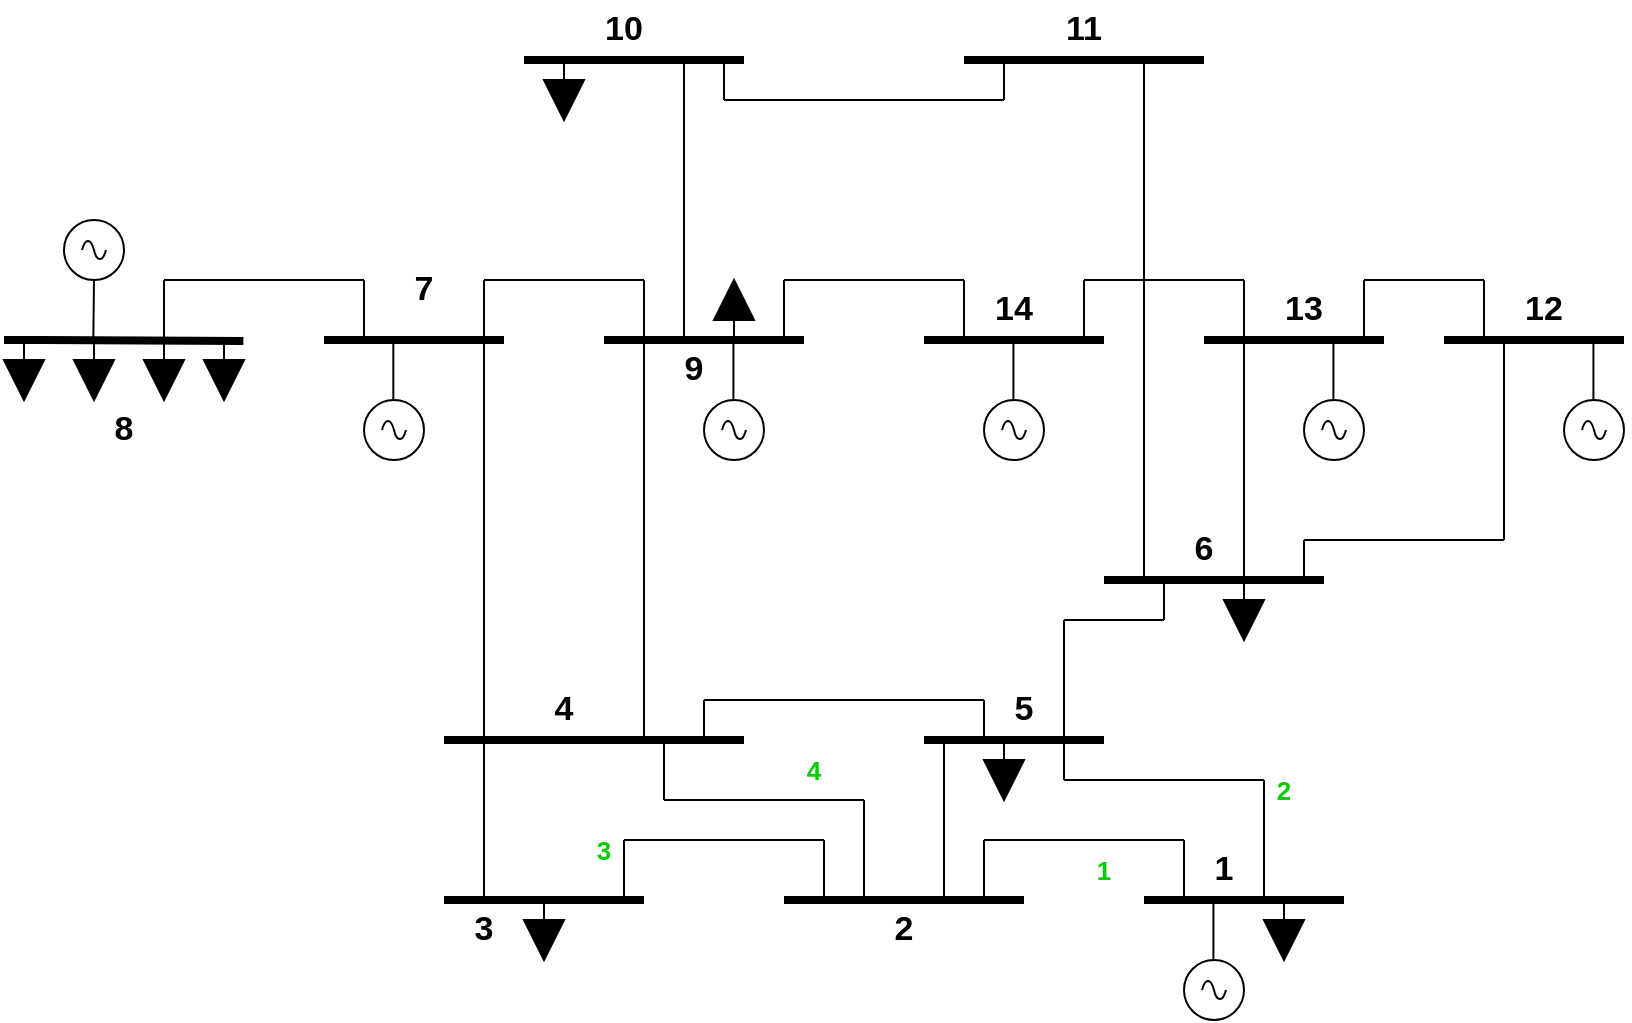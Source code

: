 <mxfile version="24.7.16">
  <diagram name="Page-1" id="MCJCePtegZ_ERTGmZGex">
    <mxGraphModel dx="395" dy="430" grid="1" gridSize="10" guides="1" tooltips="1" connect="1" arrows="1" fold="1" page="1" pageScale="1" pageWidth="850" pageHeight="1100" math="0" shadow="0">
      <root>
        <mxCell id="0" />
        <mxCell id="1" parent="0" />
        <mxCell id="rkJDHvAUb3MoYXNQWv_N-1" value="" style="endArrow=none;html=1;rounded=0;strokeWidth=4;" parent="1" edge="1">
          <mxGeometry width="50" height="50" relative="1" as="geometry">
            <mxPoint x="180" y="480" as="sourcePoint" />
            <mxPoint x="270" y="480" as="targetPoint" />
          </mxGeometry>
        </mxCell>
        <mxCell id="rkJDHvAUb3MoYXNQWv_N-2" value="" style="endArrow=none;html=1;rounded=0;strokeWidth=4;" parent="1" edge="1">
          <mxGeometry width="50" height="50" relative="1" as="geometry">
            <mxPoint x="280" y="340" as="sourcePoint" />
            <mxPoint x="390" y="340" as="targetPoint" />
          </mxGeometry>
        </mxCell>
        <mxCell id="rkJDHvAUb3MoYXNQWv_N-3" value="" style="endArrow=none;html=1;rounded=0;strokeWidth=4;" parent="1" edge="1">
          <mxGeometry width="50" height="50" relative="1" as="geometry">
            <mxPoint x="500" y="340" as="sourcePoint" />
            <mxPoint x="620" y="340" as="targetPoint" />
          </mxGeometry>
        </mxCell>
        <mxCell id="rkJDHvAUb3MoYXNQWv_N-4" value="" style="endArrow=none;html=1;rounded=0;strokeWidth=4;entryX=0.323;entryY=0.012;entryDx=0;entryDy=0;entryPerimeter=0;" parent="1" edge="1">
          <mxGeometry width="50" height="50" relative="1" as="geometry">
            <mxPoint x="40" y="480" as="sourcePoint" />
            <mxPoint x="139.69" y="480.48" as="targetPoint" />
            <Array as="points">
              <mxPoint x="20" y="480" />
              <mxPoint x="40" y="480" />
            </Array>
          </mxGeometry>
        </mxCell>
        <mxCell id="rkJDHvAUb3MoYXNQWv_N-5" value="" style="endArrow=none;html=1;rounded=0;strokeWidth=4;" parent="1" edge="1">
          <mxGeometry width="50" height="50" relative="1" as="geometry">
            <mxPoint x="320" y="480" as="sourcePoint" />
            <mxPoint x="420" y="480" as="targetPoint" />
          </mxGeometry>
        </mxCell>
        <mxCell id="rkJDHvAUb3MoYXNQWv_N-6" value="" style="endArrow=none;html=1;rounded=0;strokeWidth=4;" parent="1" edge="1">
          <mxGeometry width="50" height="50" relative="1" as="geometry">
            <mxPoint x="480" y="480" as="sourcePoint" />
            <mxPoint x="570" y="480" as="targetPoint" />
          </mxGeometry>
        </mxCell>
        <mxCell id="rkJDHvAUb3MoYXNQWv_N-7" value="" style="endArrow=none;html=1;rounded=0;strokeWidth=4;" parent="1" edge="1">
          <mxGeometry width="50" height="50" relative="1" as="geometry">
            <mxPoint x="620" y="480" as="sourcePoint" />
            <mxPoint x="710" y="480" as="targetPoint" />
          </mxGeometry>
        </mxCell>
        <mxCell id="rkJDHvAUb3MoYXNQWv_N-8" value="" style="endArrow=none;html=1;rounded=0;strokeWidth=4;" parent="1" edge="1">
          <mxGeometry width="50" height="50" relative="1" as="geometry">
            <mxPoint x="740" y="480" as="sourcePoint" />
            <mxPoint x="830" y="480" as="targetPoint" />
          </mxGeometry>
        </mxCell>
        <mxCell id="rkJDHvAUb3MoYXNQWv_N-9" value="" style="endArrow=none;html=1;rounded=0;strokeWidth=4;" parent="1" edge="1">
          <mxGeometry width="50" height="50" relative="1" as="geometry">
            <mxPoint x="240" y="680" as="sourcePoint" />
            <mxPoint x="390" y="680" as="targetPoint" />
          </mxGeometry>
        </mxCell>
        <mxCell id="rkJDHvAUb3MoYXNQWv_N-10" value="" style="endArrow=none;html=1;rounded=0;strokeWidth=4;" parent="1" edge="1">
          <mxGeometry width="50" height="50" relative="1" as="geometry">
            <mxPoint x="480" y="680" as="sourcePoint" />
            <mxPoint x="570" y="680" as="targetPoint" />
          </mxGeometry>
        </mxCell>
        <mxCell id="rkJDHvAUb3MoYXNQWv_N-11" value="" style="endArrow=none;html=1;rounded=0;strokeWidth=4;" parent="1" edge="1">
          <mxGeometry width="50" height="50" relative="1" as="geometry">
            <mxPoint x="240" y="760" as="sourcePoint" />
            <mxPoint x="340" y="760" as="targetPoint" />
          </mxGeometry>
        </mxCell>
        <mxCell id="rkJDHvAUb3MoYXNQWv_N-12" value="" style="endArrow=none;html=1;rounded=0;strokeWidth=4;" parent="1" edge="1">
          <mxGeometry width="50" height="50" relative="1" as="geometry">
            <mxPoint x="410" y="760" as="sourcePoint" />
            <mxPoint x="530" y="760" as="targetPoint" />
          </mxGeometry>
        </mxCell>
        <mxCell id="rkJDHvAUb3MoYXNQWv_N-13" value="" style="endArrow=none;html=1;rounded=0;strokeWidth=4;" parent="1" edge="1">
          <mxGeometry width="50" height="50" relative="1" as="geometry">
            <mxPoint x="590" y="760" as="sourcePoint" />
            <mxPoint x="690" y="760" as="targetPoint" />
          </mxGeometry>
        </mxCell>
        <mxCell id="rkJDHvAUb3MoYXNQWv_N-14" value="" style="endArrow=none;html=1;rounded=0;strokeWidth=4;" parent="1" edge="1">
          <mxGeometry width="50" height="50" relative="1" as="geometry">
            <mxPoint x="570" y="600" as="sourcePoint" />
            <mxPoint x="680" y="600" as="targetPoint" />
          </mxGeometry>
        </mxCell>
        <mxCell id="rkJDHvAUb3MoYXNQWv_N-15" value="" style="endArrow=none;html=1;strokeWidth=1;rounded=0;" parent="1" edge="1">
          <mxGeometry width="100" relative="1" as="geometry">
            <mxPoint x="260" y="680" as="sourcePoint" />
            <mxPoint x="260" y="480" as="targetPoint" />
          </mxGeometry>
        </mxCell>
        <mxCell id="rkJDHvAUb3MoYXNQWv_N-16" value="" style="endArrow=none;html=1;strokeWidth=1;rounded=0;" parent="1" edge="1">
          <mxGeometry width="100" relative="1" as="geometry">
            <mxPoint x="340" y="680" as="sourcePoint" />
            <mxPoint x="340" y="480" as="targetPoint" />
          </mxGeometry>
        </mxCell>
        <mxCell id="rkJDHvAUb3MoYXNQWv_N-17" value="" style="endArrow=none;html=1;strokeWidth=1;rounded=0;" parent="1" edge="1">
          <mxGeometry width="100" relative="1" as="geometry">
            <mxPoint x="370" y="660" as="sourcePoint" />
            <mxPoint x="510" y="660" as="targetPoint" />
          </mxGeometry>
        </mxCell>
        <mxCell id="rkJDHvAUb3MoYXNQWv_N-18" value="" style="endArrow=none;html=1;strokeWidth=1;rounded=0;" parent="1" edge="1">
          <mxGeometry width="100" relative="1" as="geometry">
            <mxPoint x="370" y="660" as="sourcePoint" />
            <mxPoint x="370" y="680" as="targetPoint" />
          </mxGeometry>
        </mxCell>
        <mxCell id="rkJDHvAUb3MoYXNQWv_N-19" value="" style="endArrow=none;html=1;strokeWidth=1;rounded=0;" parent="1" edge="1">
          <mxGeometry width="100" relative="1" as="geometry">
            <mxPoint x="510" y="660" as="sourcePoint" />
            <mxPoint x="510" y="680" as="targetPoint" />
          </mxGeometry>
        </mxCell>
        <mxCell id="rkJDHvAUb3MoYXNQWv_N-20" value="" style="endArrow=none;html=1;strokeWidth=1;rounded=0;" parent="1" edge="1">
          <mxGeometry width="100" relative="1" as="geometry">
            <mxPoint x="550" y="680" as="sourcePoint" />
            <mxPoint x="550" y="620" as="targetPoint" />
          </mxGeometry>
        </mxCell>
        <mxCell id="rkJDHvAUb3MoYXNQWv_N-21" value="" style="endArrow=none;html=1;strokeWidth=1;rounded=0;" parent="1" edge="1">
          <mxGeometry width="100" relative="1" as="geometry">
            <mxPoint x="550" y="620" as="sourcePoint" />
            <mxPoint x="600" y="620" as="targetPoint" />
          </mxGeometry>
        </mxCell>
        <mxCell id="rkJDHvAUb3MoYXNQWv_N-22" value="" style="endArrow=none;html=1;strokeWidth=1;rounded=0;" parent="1" edge="1">
          <mxGeometry width="100" relative="1" as="geometry">
            <mxPoint x="600" y="600" as="sourcePoint" />
            <mxPoint x="600" y="620" as="targetPoint" />
          </mxGeometry>
        </mxCell>
        <mxCell id="rkJDHvAUb3MoYXNQWv_N-23" value="" style="endArrow=none;html=1;strokeWidth=1;rounded=0;" parent="1" edge="1">
          <mxGeometry width="100" relative="1" as="geometry">
            <mxPoint x="260" y="680" as="sourcePoint" />
            <mxPoint x="260" y="760" as="targetPoint" />
          </mxGeometry>
        </mxCell>
        <mxCell id="rkJDHvAUb3MoYXNQWv_N-24" value="" style="endArrow=none;html=1;strokeWidth=1;rounded=0;" parent="1" edge="1">
          <mxGeometry width="100" relative="1" as="geometry">
            <mxPoint x="330" y="730" as="sourcePoint" />
            <mxPoint x="430" y="730" as="targetPoint" />
          </mxGeometry>
        </mxCell>
        <mxCell id="rkJDHvAUb3MoYXNQWv_N-25" value="" style="endArrow=none;html=1;strokeWidth=1;rounded=0;" parent="1" edge="1">
          <mxGeometry width="100" relative="1" as="geometry">
            <mxPoint x="330" y="760" as="sourcePoint" />
            <mxPoint x="330" y="730" as="targetPoint" />
          </mxGeometry>
        </mxCell>
        <mxCell id="rkJDHvAUb3MoYXNQWv_N-26" value="" style="endArrow=none;html=1;strokeWidth=1;rounded=0;" parent="1" edge="1">
          <mxGeometry width="100" relative="1" as="geometry">
            <mxPoint x="430" y="730" as="sourcePoint" />
            <mxPoint x="430" y="760" as="targetPoint" />
          </mxGeometry>
        </mxCell>
        <mxCell id="rkJDHvAUb3MoYXNQWv_N-27" value="" style="endArrow=none;html=1;strokeWidth=1;rounded=0;" parent="1" edge="1">
          <mxGeometry width="100" relative="1" as="geometry">
            <mxPoint x="510" y="730" as="sourcePoint" />
            <mxPoint x="610" y="730" as="targetPoint" />
          </mxGeometry>
        </mxCell>
        <mxCell id="rkJDHvAUb3MoYXNQWv_N-28" value="" style="endArrow=none;html=1;strokeWidth=1;rounded=0;" parent="1" edge="1">
          <mxGeometry width="100" relative="1" as="geometry">
            <mxPoint x="510" y="730" as="sourcePoint" />
            <mxPoint x="510" y="760" as="targetPoint" />
          </mxGeometry>
        </mxCell>
        <mxCell id="rkJDHvAUb3MoYXNQWv_N-29" value="" style="endArrow=none;html=1;strokeWidth=1;rounded=0;" parent="1" edge="1">
          <mxGeometry width="100" relative="1" as="geometry">
            <mxPoint x="610" y="760" as="sourcePoint" />
            <mxPoint x="610" y="730" as="targetPoint" />
          </mxGeometry>
        </mxCell>
        <mxCell id="rkJDHvAUb3MoYXNQWv_N-30" value="" style="endArrow=none;html=1;strokeWidth=1;rounded=0;" parent="1" edge="1">
          <mxGeometry width="100" relative="1" as="geometry">
            <mxPoint x="550" y="700" as="sourcePoint" />
            <mxPoint x="650" y="700" as="targetPoint" />
          </mxGeometry>
        </mxCell>
        <mxCell id="rkJDHvAUb3MoYXNQWv_N-31" value="" style="endArrow=none;html=1;strokeWidth=1;rounded=0;" parent="1" edge="1">
          <mxGeometry width="100" relative="1" as="geometry">
            <mxPoint x="550" y="700" as="sourcePoint" />
            <mxPoint x="550" y="680" as="targetPoint" />
          </mxGeometry>
        </mxCell>
        <mxCell id="rkJDHvAUb3MoYXNQWv_N-32" value="" style="endArrow=none;html=1;strokeWidth=1;rounded=0;" parent="1" edge="1">
          <mxGeometry width="100" relative="1" as="geometry">
            <mxPoint x="650" y="700" as="sourcePoint" />
            <mxPoint x="650" y="760" as="targetPoint" />
          </mxGeometry>
        </mxCell>
        <mxCell id="tF3BgDFh030w3Z4NxnlG-1" value="" style="endArrow=none;html=1;strokeWidth=1;rounded=0;" edge="1" parent="1">
          <mxGeometry width="100" relative="1" as="geometry">
            <mxPoint x="450" y="710" as="sourcePoint" />
            <mxPoint x="450" y="760" as="targetPoint" />
          </mxGeometry>
        </mxCell>
        <mxCell id="tF3BgDFh030w3Z4NxnlG-2" value="" style="endArrow=none;html=1;strokeWidth=1;rounded=0;" edge="1" parent="1">
          <mxGeometry width="100" relative="1" as="geometry">
            <mxPoint x="350" y="710" as="sourcePoint" />
            <mxPoint x="450" y="710" as="targetPoint" />
          </mxGeometry>
        </mxCell>
        <mxCell id="tF3BgDFh030w3Z4NxnlG-3" value="" style="endArrow=none;html=1;strokeWidth=1;rounded=0;" edge="1" parent="1">
          <mxGeometry width="100" relative="1" as="geometry">
            <mxPoint x="350" y="710" as="sourcePoint" />
            <mxPoint x="350" y="680" as="targetPoint" />
          </mxGeometry>
        </mxCell>
        <mxCell id="tF3BgDFh030w3Z4NxnlG-4" value="" style="endArrow=none;html=1;strokeWidth=1;rounded=0;" edge="1" parent="1">
          <mxGeometry width="100" relative="1" as="geometry">
            <mxPoint x="490" y="760" as="sourcePoint" />
            <mxPoint x="490" y="680" as="targetPoint" />
          </mxGeometry>
        </mxCell>
        <mxCell id="tF3BgDFh030w3Z4NxnlG-5" value="" style="endArrow=none;html=1;strokeWidth=1;rounded=0;" edge="1" parent="1">
          <mxGeometry width="100" relative="1" as="geometry">
            <mxPoint x="100" y="450" as="sourcePoint" />
            <mxPoint x="200" y="450" as="targetPoint" />
          </mxGeometry>
        </mxCell>
        <mxCell id="tF3BgDFh030w3Z4NxnlG-6" value="" style="endArrow=none;html=1;strokeWidth=1;rounded=0;" edge="1" parent="1">
          <mxGeometry width="100" relative="1" as="geometry">
            <mxPoint x="100" y="480" as="sourcePoint" />
            <mxPoint x="100" y="450" as="targetPoint" />
          </mxGeometry>
        </mxCell>
        <mxCell id="tF3BgDFh030w3Z4NxnlG-7" value="" style="endArrow=none;html=1;strokeWidth=1;rounded=0;" edge="1" parent="1">
          <mxGeometry width="100" relative="1" as="geometry">
            <mxPoint x="200" y="480" as="sourcePoint" />
            <mxPoint x="200" y="450" as="targetPoint" />
          </mxGeometry>
        </mxCell>
        <mxCell id="tF3BgDFh030w3Z4NxnlG-8" value="" style="endArrow=none;html=1;strokeWidth=1;rounded=0;" edge="1" parent="1">
          <mxGeometry width="100" relative="1" as="geometry">
            <mxPoint x="260" y="450" as="sourcePoint" />
            <mxPoint x="340" y="450" as="targetPoint" />
          </mxGeometry>
        </mxCell>
        <mxCell id="tF3BgDFh030w3Z4NxnlG-9" value="" style="endArrow=none;html=1;strokeWidth=1;rounded=0;" edge="1" parent="1">
          <mxGeometry width="100" relative="1" as="geometry">
            <mxPoint x="260" y="480" as="sourcePoint" />
            <mxPoint x="260" y="450" as="targetPoint" />
          </mxGeometry>
        </mxCell>
        <mxCell id="tF3BgDFh030w3Z4NxnlG-10" value="" style="endArrow=none;html=1;strokeWidth=1;rounded=0;" edge="1" parent="1">
          <mxGeometry width="100" relative="1" as="geometry">
            <mxPoint x="340" y="480" as="sourcePoint" />
            <mxPoint x="340" y="450" as="targetPoint" />
          </mxGeometry>
        </mxCell>
        <mxCell id="tF3BgDFh030w3Z4NxnlG-11" value="" style="endArrow=none;html=1;strokeWidth=1;rounded=0;" edge="1" parent="1">
          <mxGeometry width="100" relative="1" as="geometry">
            <mxPoint x="410" y="450" as="sourcePoint" />
            <mxPoint x="500" y="450" as="targetPoint" />
          </mxGeometry>
        </mxCell>
        <mxCell id="tF3BgDFh030w3Z4NxnlG-12" value="" style="endArrow=none;html=1;strokeWidth=1;rounded=0;" edge="1" parent="1">
          <mxGeometry width="100" relative="1" as="geometry">
            <mxPoint x="410" y="480" as="sourcePoint" />
            <mxPoint x="410" y="450" as="targetPoint" />
          </mxGeometry>
        </mxCell>
        <mxCell id="tF3BgDFh030w3Z4NxnlG-13" value="" style="endArrow=none;html=1;strokeWidth=1;rounded=0;" edge="1" parent="1">
          <mxGeometry width="100" relative="1" as="geometry">
            <mxPoint x="500" y="480" as="sourcePoint" />
            <mxPoint x="500" y="450" as="targetPoint" />
          </mxGeometry>
        </mxCell>
        <mxCell id="tF3BgDFh030w3Z4NxnlG-14" value="" style="endArrow=none;html=1;strokeWidth=1;rounded=0;" edge="1" parent="1">
          <mxGeometry width="100" relative="1" as="geometry">
            <mxPoint x="560" y="450" as="sourcePoint" />
            <mxPoint x="640" y="450" as="targetPoint" />
          </mxGeometry>
        </mxCell>
        <mxCell id="tF3BgDFh030w3Z4NxnlG-15" value="" style="endArrow=none;html=1;strokeWidth=1;rounded=0;" edge="1" parent="1">
          <mxGeometry width="100" relative="1" as="geometry">
            <mxPoint x="560" y="480" as="sourcePoint" />
            <mxPoint x="560" y="450" as="targetPoint" />
          </mxGeometry>
        </mxCell>
        <mxCell id="tF3BgDFh030w3Z4NxnlG-16" value="" style="endArrow=none;html=1;strokeWidth=1;rounded=0;" edge="1" parent="1">
          <mxGeometry width="100" relative="1" as="geometry">
            <mxPoint x="640" y="450" as="sourcePoint" />
            <mxPoint x="640" y="480" as="targetPoint" />
          </mxGeometry>
        </mxCell>
        <mxCell id="tF3BgDFh030w3Z4NxnlG-17" value="" style="endArrow=none;html=1;strokeWidth=1;rounded=0;" edge="1" parent="1">
          <mxGeometry width="100" relative="1" as="geometry">
            <mxPoint x="700" y="450" as="sourcePoint" />
            <mxPoint x="760" y="450" as="targetPoint" />
          </mxGeometry>
        </mxCell>
        <mxCell id="tF3BgDFh030w3Z4NxnlG-18" value="" style="endArrow=none;html=1;strokeWidth=1;rounded=0;" edge="1" parent="1">
          <mxGeometry width="100" relative="1" as="geometry">
            <mxPoint x="700" y="450" as="sourcePoint" />
            <mxPoint x="700" y="480" as="targetPoint" />
          </mxGeometry>
        </mxCell>
        <mxCell id="tF3BgDFh030w3Z4NxnlG-19" value="" style="endArrow=none;html=1;strokeWidth=1;rounded=0;" edge="1" parent="1">
          <mxGeometry width="100" relative="1" as="geometry">
            <mxPoint x="760" y="450" as="sourcePoint" />
            <mxPoint x="760" y="480" as="targetPoint" />
          </mxGeometry>
        </mxCell>
        <mxCell id="tF3BgDFh030w3Z4NxnlG-20" value="" style="endArrow=none;html=1;strokeWidth=1;rounded=0;" edge="1" parent="1">
          <mxGeometry width="100" relative="1" as="geometry">
            <mxPoint x="360" y="340" as="sourcePoint" />
            <mxPoint x="360" y="480" as="targetPoint" />
          </mxGeometry>
        </mxCell>
        <mxCell id="tF3BgDFh030w3Z4NxnlG-22" value="" style="endArrow=none;html=1;strokeWidth=1;rounded=0;" edge="1" parent="1">
          <mxGeometry width="100" relative="1" as="geometry">
            <mxPoint x="380" y="360" as="sourcePoint" />
            <mxPoint x="520" y="360" as="targetPoint" />
          </mxGeometry>
        </mxCell>
        <mxCell id="tF3BgDFh030w3Z4NxnlG-23" value="" style="endArrow=none;html=1;strokeWidth=1;rounded=0;" edge="1" parent="1">
          <mxGeometry width="100" relative="1" as="geometry">
            <mxPoint x="380" y="360" as="sourcePoint" />
            <mxPoint x="380" y="340" as="targetPoint" />
          </mxGeometry>
        </mxCell>
        <mxCell id="tF3BgDFh030w3Z4NxnlG-24" value="" style="endArrow=none;html=1;strokeWidth=1;rounded=0;" edge="1" parent="1">
          <mxGeometry width="100" relative="1" as="geometry">
            <mxPoint x="520" y="360" as="sourcePoint" />
            <mxPoint x="520" y="340" as="targetPoint" />
          </mxGeometry>
        </mxCell>
        <mxCell id="tF3BgDFh030w3Z4NxnlG-25" value="" style="endArrow=none;html=1;strokeWidth=1;rounded=0;" edge="1" parent="1">
          <mxGeometry width="100" relative="1" as="geometry">
            <mxPoint x="590" y="600" as="sourcePoint" />
            <mxPoint x="590" y="340" as="targetPoint" />
          </mxGeometry>
        </mxCell>
        <mxCell id="tF3BgDFh030w3Z4NxnlG-26" value="" style="endArrow=none;html=1;strokeWidth=1;rounded=0;" edge="1" parent="1">
          <mxGeometry width="100" relative="1" as="geometry">
            <mxPoint x="640" y="600" as="sourcePoint" />
            <mxPoint x="640" y="480" as="targetPoint" />
          </mxGeometry>
        </mxCell>
        <mxCell id="tF3BgDFh030w3Z4NxnlG-27" value="" style="endArrow=none;html=1;strokeWidth=1;rounded=0;" edge="1" parent="1">
          <mxGeometry width="100" relative="1" as="geometry">
            <mxPoint x="670" y="580" as="sourcePoint" />
            <mxPoint x="770" y="580" as="targetPoint" />
          </mxGeometry>
        </mxCell>
        <mxCell id="tF3BgDFh030w3Z4NxnlG-28" value="" style="endArrow=none;html=1;strokeWidth=1;rounded=0;" edge="1" parent="1">
          <mxGeometry width="100" relative="1" as="geometry">
            <mxPoint x="770" y="480" as="sourcePoint" />
            <mxPoint x="770" y="580" as="targetPoint" />
          </mxGeometry>
        </mxCell>
        <mxCell id="tF3BgDFh030w3Z4NxnlG-29" value="" style="endArrow=none;html=1;strokeWidth=1;rounded=0;" edge="1" parent="1">
          <mxGeometry width="100" relative="1" as="geometry">
            <mxPoint x="670" y="580" as="sourcePoint" />
            <mxPoint x="670" y="600" as="targetPoint" />
          </mxGeometry>
        </mxCell>
        <mxCell id="tF3BgDFh030w3Z4NxnlG-30" value="" style="pointerEvents=1;verticalLabelPosition=bottom;shadow=0;dashed=0;align=center;html=1;verticalAlign=top;shape=mxgraph.electrical.signal_sources.source;aspect=fixed;points=[[0.5,0,0],[1,0.5,0],[0.5,1,0],[0,0.5,0]];elSignalType=ac;" vertex="1" parent="1">
          <mxGeometry x="50" y="420" width="30" height="30" as="geometry" />
        </mxCell>
        <mxCell id="tF3BgDFh030w3Z4NxnlG-31" value="" style="pointerEvents=1;verticalLabelPosition=bottom;shadow=0;dashed=0;align=center;html=1;verticalAlign=top;shape=mxgraph.electrical.signal_sources.source;aspect=fixed;points=[[0.5,0,0],[1,0.5,0],[0.5,1,0],[0,0.5,0]];elSignalType=ac;" vertex="1" parent="1">
          <mxGeometry x="370" y="510" width="30" height="30" as="geometry" />
        </mxCell>
        <mxCell id="tF3BgDFh030w3Z4NxnlG-32" value="" style="pointerEvents=1;verticalLabelPosition=bottom;shadow=0;dashed=0;align=center;html=1;verticalAlign=top;shape=mxgraph.electrical.signal_sources.source;aspect=fixed;points=[[0.5,0,0],[1,0.5,0],[0.5,1,0],[0,0.5,0]];elSignalType=ac;" vertex="1" parent="1">
          <mxGeometry x="510" y="510" width="30" height="30" as="geometry" />
        </mxCell>
        <mxCell id="tF3BgDFh030w3Z4NxnlG-33" value="" style="pointerEvents=1;verticalLabelPosition=bottom;shadow=0;dashed=0;align=center;html=1;verticalAlign=top;shape=mxgraph.electrical.signal_sources.source;aspect=fixed;points=[[0.5,0,0],[1,0.5,0],[0.5,1,0],[0,0.5,0]];elSignalType=ac;" vertex="1" parent="1">
          <mxGeometry x="670" y="510" width="30" height="30" as="geometry" />
        </mxCell>
        <mxCell id="tF3BgDFh030w3Z4NxnlG-34" value="" style="pointerEvents=1;verticalLabelPosition=bottom;shadow=0;dashed=0;align=center;html=1;verticalAlign=top;shape=mxgraph.electrical.signal_sources.source;aspect=fixed;points=[[0.5,0,0],[1,0.5,0],[0.5,1,0],[0,0.5,0]];elSignalType=ac;" vertex="1" parent="1">
          <mxGeometry x="800" y="510" width="30" height="30" as="geometry" />
        </mxCell>
        <mxCell id="tF3BgDFh030w3Z4NxnlG-35" value="" style="pointerEvents=1;verticalLabelPosition=bottom;shadow=0;dashed=0;align=center;html=1;verticalAlign=top;shape=mxgraph.electrical.signal_sources.source;aspect=fixed;points=[[0.5,0,0],[1,0.5,0],[0.5,1,0],[0,0.5,0]];elSignalType=ac;" vertex="1" parent="1">
          <mxGeometry x="200" y="510" width="30" height="30" as="geometry" />
        </mxCell>
        <mxCell id="tF3BgDFh030w3Z4NxnlG-36" value="" style="pointerEvents=1;verticalLabelPosition=bottom;shadow=0;dashed=0;align=center;html=1;verticalAlign=top;shape=mxgraph.electrical.signal_sources.source;aspect=fixed;points=[[0.5,0,0],[1,0.5,0],[0.5,1,0],[0,0.5,0]];elSignalType=ac;" vertex="1" parent="1">
          <mxGeometry x="610" y="790" width="30" height="30" as="geometry" />
        </mxCell>
        <mxCell id="tF3BgDFh030w3Z4NxnlG-37" value="" style="endArrow=none;html=1;strokeWidth=1;rounded=0;exitX=0.5;exitY=1;exitDx=0;exitDy=0;exitPerimeter=0;" edge="1" parent="1" source="tF3BgDFh030w3Z4NxnlG-30">
          <mxGeometry width="100" relative="1" as="geometry">
            <mxPoint x="64.66" y="510" as="sourcePoint" />
            <mxPoint x="64.66" y="480" as="targetPoint" />
          </mxGeometry>
        </mxCell>
        <mxCell id="tF3BgDFh030w3Z4NxnlG-38" value="" style="endArrow=none;html=1;strokeWidth=1;rounded=0;" edge="1" parent="1">
          <mxGeometry width="100" relative="1" as="geometry">
            <mxPoint x="214.66" y="510" as="sourcePoint" />
            <mxPoint x="214.66" y="480" as="targetPoint" />
          </mxGeometry>
        </mxCell>
        <mxCell id="tF3BgDFh030w3Z4NxnlG-39" value="" style="endArrow=none;html=1;strokeWidth=1;rounded=0;" edge="1" parent="1">
          <mxGeometry width="100" relative="1" as="geometry">
            <mxPoint x="384.71" y="510" as="sourcePoint" />
            <mxPoint x="384.71" y="480" as="targetPoint" />
          </mxGeometry>
        </mxCell>
        <mxCell id="tF3BgDFh030w3Z4NxnlG-40" value="" style="endArrow=none;html=1;strokeWidth=1;rounded=0;" edge="1" parent="1">
          <mxGeometry width="100" relative="1" as="geometry">
            <mxPoint x="524.71" y="510" as="sourcePoint" />
            <mxPoint x="524.71" y="480" as="targetPoint" />
          </mxGeometry>
        </mxCell>
        <mxCell id="tF3BgDFh030w3Z4NxnlG-41" value="" style="endArrow=none;html=1;strokeWidth=1;rounded=0;" edge="1" parent="1">
          <mxGeometry width="100" relative="1" as="geometry">
            <mxPoint x="684.71" y="510" as="sourcePoint" />
            <mxPoint x="684.71" y="480" as="targetPoint" />
          </mxGeometry>
        </mxCell>
        <mxCell id="tF3BgDFh030w3Z4NxnlG-42" value="" style="endArrow=none;html=1;strokeWidth=1;rounded=0;" edge="1" parent="1">
          <mxGeometry width="100" relative="1" as="geometry">
            <mxPoint x="814.71" y="510" as="sourcePoint" />
            <mxPoint x="814.71" y="480" as="targetPoint" />
          </mxGeometry>
        </mxCell>
        <mxCell id="tF3BgDFh030w3Z4NxnlG-43" value="" style="endArrow=none;html=1;strokeWidth=1;rounded=0;" edge="1" parent="1">
          <mxGeometry width="100" relative="1" as="geometry">
            <mxPoint x="624.71" y="790" as="sourcePoint" />
            <mxPoint x="624.71" y="760" as="targetPoint" />
          </mxGeometry>
        </mxCell>
        <mxCell id="tF3BgDFh030w3Z4NxnlG-44" value="" style="pointerEvents=1;verticalLabelPosition=bottom;shadow=0;dashed=0;align=center;html=1;verticalAlign=top;shape=mxgraph.electrical.signal_sources.signal_ground;direction=east;fillColor=#000000;" vertex="1" parent="1">
          <mxGeometry x="290" y="340" width="20" height="30" as="geometry" />
        </mxCell>
        <mxCell id="tF3BgDFh030w3Z4NxnlG-46" value="" style="pointerEvents=1;verticalLabelPosition=bottom;shadow=0;dashed=0;align=center;html=1;verticalAlign=top;shape=mxgraph.electrical.signal_sources.signal_ground;direction=west;fillColor=#000000;" vertex="1" parent="1">
          <mxGeometry x="375" y="450" width="20" height="30" as="geometry" />
        </mxCell>
        <mxCell id="tF3BgDFh030w3Z4NxnlG-47" value="" style="pointerEvents=1;verticalLabelPosition=bottom;shadow=0;dashed=0;align=center;html=1;verticalAlign=top;shape=mxgraph.electrical.signal_sources.signal_ground;direction=east;fillColor=#000000;" vertex="1" parent="1">
          <mxGeometry x="630" y="600" width="20" height="30" as="geometry" />
        </mxCell>
        <mxCell id="tF3BgDFh030w3Z4NxnlG-48" value="" style="pointerEvents=1;verticalLabelPosition=bottom;shadow=0;dashed=0;align=center;html=1;verticalAlign=top;shape=mxgraph.electrical.signal_sources.signal_ground;direction=east;fillColor=#000000;" vertex="1" parent="1">
          <mxGeometry x="510" y="680" width="20" height="30" as="geometry" />
        </mxCell>
        <mxCell id="tF3BgDFh030w3Z4NxnlG-49" value="" style="pointerEvents=1;verticalLabelPosition=bottom;shadow=0;dashed=0;align=center;html=1;verticalAlign=top;shape=mxgraph.electrical.signal_sources.signal_ground;direction=east;fillColor=#000000;" vertex="1" parent="1">
          <mxGeometry x="280" y="760" width="20" height="30" as="geometry" />
        </mxCell>
        <mxCell id="tF3BgDFh030w3Z4NxnlG-50" value="" style="pointerEvents=1;verticalLabelPosition=bottom;shadow=0;dashed=0;align=center;html=1;verticalAlign=top;shape=mxgraph.electrical.signal_sources.signal_ground;direction=east;fillColor=#000000;" vertex="1" parent="1">
          <mxGeometry x="650" y="760" width="20" height="30" as="geometry" />
        </mxCell>
        <mxCell id="tF3BgDFh030w3Z4NxnlG-51" value="" style="pointerEvents=1;verticalLabelPosition=bottom;shadow=0;dashed=0;align=center;html=1;verticalAlign=top;shape=mxgraph.electrical.signal_sources.signal_ground;direction=east;fillColor=#000000;" vertex="1" parent="1">
          <mxGeometry x="20" y="480" width="20" height="30" as="geometry" />
        </mxCell>
        <mxCell id="tF3BgDFh030w3Z4NxnlG-52" value="" style="pointerEvents=1;verticalLabelPosition=bottom;shadow=0;dashed=0;align=center;html=1;verticalAlign=top;shape=mxgraph.electrical.signal_sources.signal_ground;direction=east;fillColor=#000000;" vertex="1" parent="1">
          <mxGeometry x="55" y="480" width="20" height="30" as="geometry" />
        </mxCell>
        <mxCell id="tF3BgDFh030w3Z4NxnlG-53" value="" style="pointerEvents=1;verticalLabelPosition=bottom;shadow=0;dashed=0;align=center;html=1;verticalAlign=top;shape=mxgraph.electrical.signal_sources.signal_ground;direction=east;fillColor=#000000;" vertex="1" parent="1">
          <mxGeometry x="90" y="480" width="20" height="30" as="geometry" />
        </mxCell>
        <mxCell id="tF3BgDFh030w3Z4NxnlG-56" value="" style="pointerEvents=1;verticalLabelPosition=bottom;shadow=0;dashed=0;align=center;html=1;verticalAlign=top;shape=mxgraph.electrical.signal_sources.signal_ground;direction=east;fillColor=#000000;" vertex="1" parent="1">
          <mxGeometry x="120" y="480" width="20" height="30" as="geometry" />
        </mxCell>
        <mxCell id="tF3BgDFh030w3Z4NxnlG-57" value="8" style="text;strokeColor=none;align=center;fillColor=none;html=1;verticalAlign=middle;whiteSpace=wrap;rounded=0;fontStyle=1;fontSize=17;" vertex="1" parent="1">
          <mxGeometry x="50" y="510" width="60" height="30" as="geometry" />
        </mxCell>
        <mxCell id="tF3BgDFh030w3Z4NxnlG-59" value="7" style="text;strokeColor=none;align=center;fillColor=none;html=1;verticalAlign=middle;whiteSpace=wrap;rounded=0;fontStyle=1;fontSize=17;" vertex="1" parent="1">
          <mxGeometry x="200" y="440" width="60" height="30" as="geometry" />
        </mxCell>
        <mxCell id="tF3BgDFh030w3Z4NxnlG-60" value="9" style="text;strokeColor=none;align=center;fillColor=none;html=1;verticalAlign=middle;whiteSpace=wrap;rounded=0;fontStyle=1;fontSize=17;" vertex="1" parent="1">
          <mxGeometry x="335" y="480" width="60" height="30" as="geometry" />
        </mxCell>
        <mxCell id="tF3BgDFh030w3Z4NxnlG-61" value="14" style="text;strokeColor=none;align=center;fillColor=none;html=1;verticalAlign=middle;whiteSpace=wrap;rounded=0;fontStyle=1;fontSize=17;" vertex="1" parent="1">
          <mxGeometry x="495" y="450" width="60" height="30" as="geometry" />
        </mxCell>
        <mxCell id="tF3BgDFh030w3Z4NxnlG-62" value="13" style="text;strokeColor=none;align=center;fillColor=none;html=1;verticalAlign=middle;whiteSpace=wrap;rounded=0;fontStyle=1;fontSize=17;" vertex="1" parent="1">
          <mxGeometry x="640" y="450" width="60" height="30" as="geometry" />
        </mxCell>
        <mxCell id="tF3BgDFh030w3Z4NxnlG-63" value="12" style="text;strokeColor=none;align=center;fillColor=none;html=1;verticalAlign=middle;whiteSpace=wrap;rounded=0;fontStyle=1;fontSize=17;" vertex="1" parent="1">
          <mxGeometry x="760" y="450" width="60" height="30" as="geometry" />
        </mxCell>
        <mxCell id="tF3BgDFh030w3Z4NxnlG-65" value="6" style="text;strokeColor=none;align=center;fillColor=none;html=1;verticalAlign=middle;whiteSpace=wrap;rounded=0;fontStyle=1;fontSize=17;" vertex="1" parent="1">
          <mxGeometry x="590" y="570" width="60" height="30" as="geometry" />
        </mxCell>
        <mxCell id="tF3BgDFh030w3Z4NxnlG-66" value="4" style="text;strokeColor=none;align=center;fillColor=none;html=1;verticalAlign=middle;whiteSpace=wrap;rounded=0;fontStyle=1;fontSize=17;" vertex="1" parent="1">
          <mxGeometry x="270" y="650" width="60" height="30" as="geometry" />
        </mxCell>
        <mxCell id="tF3BgDFh030w3Z4NxnlG-67" value="5" style="text;strokeColor=none;align=center;fillColor=none;html=1;verticalAlign=middle;whiteSpace=wrap;rounded=0;fontStyle=1;fontSize=17;" vertex="1" parent="1">
          <mxGeometry x="500" y="650" width="60" height="30" as="geometry" />
        </mxCell>
        <mxCell id="tF3BgDFh030w3Z4NxnlG-68" value="3" style="text;strokeColor=none;align=center;fillColor=none;html=1;verticalAlign=middle;whiteSpace=wrap;rounded=0;fontStyle=1;fontSize=17;" vertex="1" parent="1">
          <mxGeometry x="230" y="760" width="60" height="30" as="geometry" />
        </mxCell>
        <mxCell id="tF3BgDFh030w3Z4NxnlG-69" value="2" style="text;strokeColor=none;align=center;fillColor=none;html=1;verticalAlign=middle;whiteSpace=wrap;rounded=0;fontStyle=1;fontSize=17;" vertex="1" parent="1">
          <mxGeometry x="440" y="760" width="60" height="30" as="geometry" />
        </mxCell>
        <mxCell id="tF3BgDFh030w3Z4NxnlG-70" value="1" style="text;strokeColor=none;align=center;fillColor=none;html=1;verticalAlign=middle;whiteSpace=wrap;rounded=0;fontStyle=1;fontSize=17;" vertex="1" parent="1">
          <mxGeometry x="600" y="730" width="60" height="30" as="geometry" />
        </mxCell>
        <mxCell id="tF3BgDFh030w3Z4NxnlG-71" value="10" style="text;strokeColor=none;align=center;fillColor=none;html=1;verticalAlign=middle;whiteSpace=wrap;rounded=0;fontStyle=1;fontSize=17;" vertex="1" parent="1">
          <mxGeometry x="300" y="310" width="60" height="30" as="geometry" />
        </mxCell>
        <mxCell id="tF3BgDFh030w3Z4NxnlG-72" value="11" style="text;strokeColor=none;align=center;fillColor=none;html=1;verticalAlign=middle;whiteSpace=wrap;rounded=0;fontStyle=1;fontSize=17;" vertex="1" parent="1">
          <mxGeometry x="530" y="310" width="60" height="30" as="geometry" />
        </mxCell>
        <mxCell id="tF3BgDFh030w3Z4NxnlG-73" value="1" style="text;strokeColor=none;align=center;fillColor=none;html=1;verticalAlign=middle;whiteSpace=wrap;rounded=0;fontColor=#00CC00;fontStyle=1;fontSize=13;textShadow=0;labelBorderColor=none;" vertex="1" parent="1">
          <mxGeometry x="540" y="730" width="60" height="30" as="geometry" />
        </mxCell>
        <mxCell id="tF3BgDFh030w3Z4NxnlG-75" value="2" style="text;strokeColor=none;align=center;fillColor=none;html=1;verticalAlign=middle;whiteSpace=wrap;rounded=0;fontColor=#00CC00;fontStyle=1;fontSize=13;textShadow=0;labelBorderColor=none;" vertex="1" parent="1">
          <mxGeometry x="630" y="690" width="60" height="30" as="geometry" />
        </mxCell>
        <mxCell id="tF3BgDFh030w3Z4NxnlG-78" value="3" style="text;strokeColor=none;align=center;fillColor=none;html=1;verticalAlign=middle;whiteSpace=wrap;rounded=0;fontColor=#00CC00;fontStyle=1;fontSize=13;textShadow=0;labelBorderColor=none;" vertex="1" parent="1">
          <mxGeometry x="290" y="720" width="60" height="30" as="geometry" />
        </mxCell>
        <mxCell id="tF3BgDFh030w3Z4NxnlG-80" value="4" style="text;strokeColor=none;align=center;fillColor=none;html=1;verticalAlign=middle;whiteSpace=wrap;rounded=0;fontColor=#00CC00;fontStyle=1;fontSize=13;textShadow=0;labelBorderColor=none;" vertex="1" parent="1">
          <mxGeometry x="395" y="680" width="60" height="30" as="geometry" />
        </mxCell>
      </root>
    </mxGraphModel>
  </diagram>
</mxfile>
